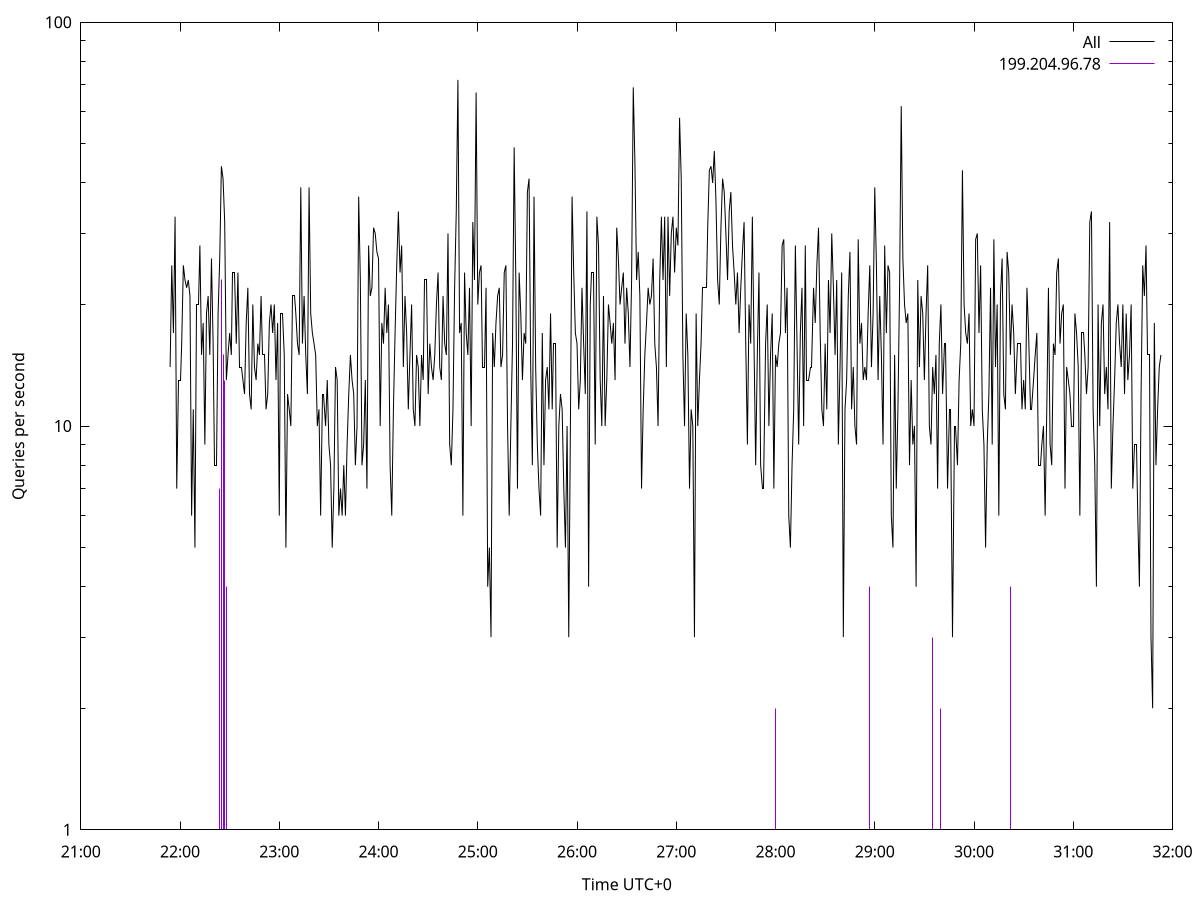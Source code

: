 set terminal pngcairo size 1024,768
set output 'Sun Jan  7 00:21:54 2024.png'
set ylabel 'Queries per second'
set xlabel 'Time UTC+0'
set xdata time
set timefmt "%s"
set log y
plot \
'-' using 1:2 linecolor 0 linetype 2 with lines title 'All', \
'-' using 1:2 linecolor 1 linetype 3 with impulses title "199.204.96.78"
1704561714 14
1704561715 25
1704561716 17
1704561717 33
1704561718 7
1704561719 13
1704561720 13
1704561721 16
1704561722 25
1704561723 23
1704561724 22
1704561725 23
1704561726 21
1704561727 6
1704561728 11
1704561729 5
1704561730 20
1704561731 20
1704561732 28
1704561733 15
1704561734 18
1704561735 9
1704561736 19
1704561737 21
1704561738 15
1704561739 26
1704561740 16
1704561741 8
1704561742 8
1704561743 19
1704561744 26
1704561745 44
1704561746 41
1704561747 32
1704561748 13
1704561749 15
1704561750 17
1704561751 15
1704561752 24
1704561753 24
1704561754 16
1704561755 24
1704561756 14
1704561757 14
1704561758 13
1704561759 12
1704561760 18
1704561761 22
1704561762 12
1704561763 11
1704561764 20
1704561765 14
1704561766 13
1704561767 16
1704561768 15
1704561769 21
1704561770 15
1704561771 15
1704561772 11
1704561773 12
1704561774 18
1704561775 20
1704561776 17
1704561777 20
1704561778 13
1704561779 18
1704561780 6
1704561781 19
1704561782 19
1704561783 15
1704561784 5
1704561785 12
1704561786 11
1704561787 10
1704561788 21
1704561789 21
1704561790 19
1704561791 16
1704561792 15
1704561793 39
1704561794 16
1704561795 21
1704561796 15
1704561797 12
1704561798 39
1704561799 19
1704561800 17
1704561801 16
1704561802 15
1704561803 10
1704561804 11
1704561805 6
1704561806 12
1704561807 12
1704561808 10
1704561809 13
1704561810 9
1704561811 8
1704561812 5
1704561813 7
1704561814 14
1704561815 13
1704561816 6
1704561817 7
1704561818 6
1704561819 8
1704561820 6
1704561821 9
1704561822 12
1704561823 15
1704561824 13
1704561825 12
1704561826 8
1704561827 10
1704561828 37
1704561829 23
1704561830 8
1704561831 9
1704561832 13
1704561833 7
1704561834 28
1704561835 21
1704561836 22
1704561837 31
1704561838 30
1704561839 27
1704561840 26
1704561841 10
1704561842 18
1704561843 16
1704561844 22
1704561845 17
1704561846 20
1704561847 8
1704561848 6
1704561849 11
1704561850 17
1704561851 25
1704561852 34
1704561853 24
1704561854 28
1704561855 14
1704561856 21
1704561857 17
1704561858 11
1704561859 15
1704561860 20
1704561861 11
1704561862 10
1704561863 15
1704561864 14
1704561865 10
1704561866 15
1704561867 13
1704561868 23
1704561869 23
1704561870 12
1704561871 16
1704561872 14
1704561873 13
1704561874 15
1704561875 20
1704561876 24
1704561877 14
1704561878 13
1704561879 21
1704561880 16
1704561881 15
1704561882 30
1704561883 9
1704561884 8
1704561885 11
1704561886 22
1704561887 34
1704561888 72
1704561889 17
1704561890 18
1704561891 6
1704561892 24
1704561893 17
1704561894 15
1704561895 22
1704561896 10
1704561897 32
1704561898 23
1704561899 67
1704561900 20
1704561901 24
1704561902 25
1704561903 14
1704561904 14
1704561905 22
1704561906 4
1704561907 5
1704561908 3
1704561909 17
1704561910 14
1704561911 18
1704561912 21
1704561913 22
1704561914 14
1704561915 15
1704561916 24
1704561917 25
1704561918 10
1704561919 6
1704561920 10
1704561921 16
1704561922 49
1704561923 23
1704561924 7
1704561925 24
1704561926 19
1704561927 13
1704561928 17
1704561929 16
1704561930 38
1704561931 41
1704561932 14
1704561933 8
1704561934 37
1704561935 14
1704561936 9
1704561937 7
1704561938 6
1704561939 17
1704561940 8
1704561941 13
1704561942 14
1704561943 11
1704561944 19
1704561945 11
1704561946 16
1704561947 16
1704561948 5
1704561949 10
1704561950 12
1704561951 11
1704561952 7
1704561953 5
1704561954 10
1704561955 3
1704561956 10
1704561957 37
1704561958 24
1704561959 17
1704561960 16
1704561961 11
1704561962 13
1704561963 22
1704561964 16
1704561965 12
1704561966 34
1704561967 4
1704561968 20
1704561969 24
1704561970 24
1704561971 9
1704561972 33
1704561973 28
1704561974 13
1704561975 10
1704561976 21
1704561977 10
1704561978 13
1704561979 20
1704561980 18
1704561981 16
1704561982 18
1704561983 13
1704561984 31
1704561985 26
1704561986 20
1704561987 22
1704561988 24
1704561989 16
1704561990 22
1704561991 19
1704561992 14
1704561993 23
1704561994 69
1704561995 45
1704561996 23
1704561997 27
1704561998 21
1704561999 7
1704562000 11
1704562001 15
1704562002 18
1704562003 22
1704562004 20
1704562005 21
1704562006 26
1704562007 16
1704562008 14
1704562009 10
1704562010 23
1704562011 33
1704562012 23
1704562013 33
1704562014 14
1704562015 33
1704562016 21
1704562017 30
1704562018 33
1704562019 24
1704562020 31
1704562021 28
1704562022 58
1704562023 41
1704562024 15
1704562025 10
1704562026 19
1704562027 15
1704562028 7
1704562029 11
1704562030 10
1704562031 3
1704562032 19
1704562033 10
1704562034 13
1704562035 16
1704562036 22
1704562037 22
1704562038 22
1704562039 31
1704562040 43
1704562041 44
1704562042 40
1704562043 48
1704562044 36
1704562045 23
1704562046 20
1704562047 31
1704562048 41
1704562049 38
1704562050 30
1704562051 23
1704562052 34
1704562053 38
1704562054 28
1704562055 24
1704562056 20
1704562057 24
1704562058 17
1704562059 22
1704562060 27
1704562061 32
1704562062 16
1704562063 9
1704562064 20
1704562065 16
1704562066 33
1704562067 16
1704562068 8
1704562069 15
1704562070 24
1704562071 8
1704562072 7
1704562073 7
1704562074 16
1704562075 20
1704562076 10
1704562077 15
1704562078 19
1704562079 7
1704562080 15
1704562081 14
1704562082 16
1704562083 17
1704562084 28
1704562085 29
1704562086 17
1704562087 22
1704562088 6
1704562089 5
1704562090 8
1704562091 11
1704562092 28
1704562093 16
1704562094 9
1704562095 17
1704562096 22
1704562097 10
1704562098 28
1704562099 13
1704562100 13
1704562101 14
1704562102 14
1704562103 22
1704562104 18
1704562105 25
1704562106 31
1704562107 17
1704562108 11
1704562109 10
1704562110 16
1704562111 11
1704562112 23
1704562113 17
1704562114 30
1704562115 22
1704562116 15
1704562117 23
1704562118 9
1704562119 14
1704562120 24
1704562121 3
1704562122 11
1704562123 13
1704562124 21
1704562125 27
1704562126 11
1704562127 14
1704562128 10
1704562129 9
1704562130 29
1704562131 16
1704562132 18
1704562133 13
1704562134 14
1704562135 13
1704562136 19
1704562137 25
1704562138 14
1704562139 19
1704562140 39
1704562141 25
1704562142 13
1704562143 21
1704562144 15
1704562145 9
1704562146 28
1704562147 17
1704562148 25
1704562149 24
1704562150 6
1704562151 5
1704562152 15
1704562153 7
1704562154 11
1704562155 22
1704562156 62
1704562157 26
1704562158 20
1704562159 18
1704562160 19
1704562161 8
1704562162 13
1704562163 9
1704562164 10
1704562165 4
1704562166 23
1704562167 14
1704562168 21
1704562169 19
1704562170 13
1704562171 19
1704562172 25
1704562173 10
1704562174 9
1704562175 14
1704562176 12
1704562177 15
1704562178 7
1704562179 16
1704562180 20
1704562181 12
1704562182 16
1704562183 16
1704562184 7
1704562185 11
1704562186 11
1704562187 3
1704562188 10
1704562189 10
1704562190 8
1704562191 13
1704562192 16
1704562193 43
1704562194 20
1704562195 17
1704562196 16
1704562197 19
1704562198 10
1704562199 11
1704562200 10
1704562201 29
1704562202 30
1704562203 17
1704562204 25
1704562205 11
1704562206 9
1704562207 5
1704562208 9
1704562209 12
1704562210 22
1704562211 9
1704562212 29
1704562213 14
1704562214 20
1704562215 6
1704562216 21
1704562217 26
1704562218 12
1704562219 11
1704562220 27
1704562221 24
1704562222 15
1704562223 20
1704562224 17
1704562225 12
1704562226 16
1704562227 16
1704562228 16
1704562229 11
1704562230 13
1704562231 11
1704562232 22
1704562233 17
1704562234 11
1704562235 11
1704562236 13
1704562237 15
1704562238 17
1704562239 8
1704562240 8
1704562241 9
1704562242 10
1704562243 6
1704562244 11
1704562245 22
1704562246 9
1704562247 8
1704562248 16
1704562249 15
1704562250 24
1704562251 26
1704562252 16
1704562253 19
1704562254 20
1704562255 7
1704562256 14
1704562257 13
1704562258 12
1704562259 10
1704562260 10
1704562261 19
1704562262 17
1704562263 14
1704562264 6
1704562265 17
1704562266 17
1704562267 15
1704562268 12
1704562269 14
1704562270 32
1704562271 34
1704562272 11
1704562273 8
1704562274 4
1704562275 20
1704562276 10
1704562277 18
1704562278 20
1704562279 12
1704562280 14
1704562281 11
1704562282 32
1704562283 7
1704562284 10
1704562285 13
1704562286 18
1704562287 20
1704562288 16
1704562289 14
1704562290 20
1704562291 12
1704562292 19
1704562293 13
1704562294 15
1704562295 20
1704562296 7
1704562297 9
1704562298 9
1704562299 6
1704562300 4
1704562301 12
1704562302 25
1704562303 21
1704562304 28
1704562305 15
1704562306 15
1704562307 3
1704562308 2
1704562309 18
1704562310 8
1704562311 11
1704562312 14
1704562313 15

e
1704561733 1
1704561734 1
1704561735 1
1704561743 1
1704561744 7
1704561745 23
1704561746 15
1704561747 13
1704561748 4
1704561749 1
1704562076 1
1704562080 2
1704562137 4
1704562139 1
1704562175 3
1704562180 2
1704562222 4

e

